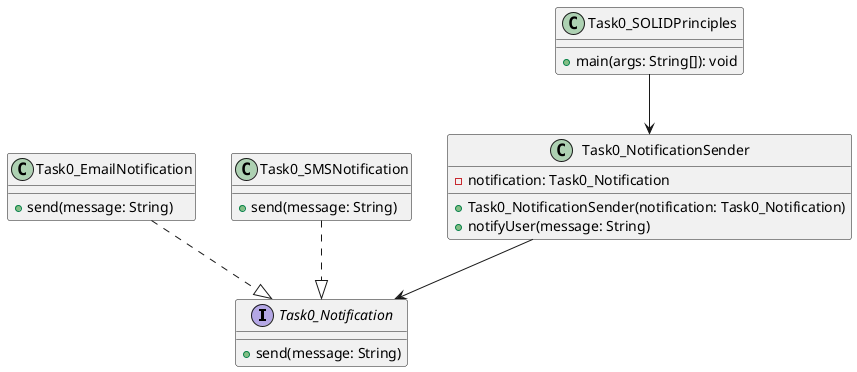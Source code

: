 @startuml

interface Task0_Notification {
    + send(message: String)
}

class Task0_EmailNotification {
    + send(message: String)
}

class Task0_SMSNotification {
    + send(message: String)
}

class Task0_NotificationSender {
    - notification: Task0_Notification
    + Task0_NotificationSender(notification: Task0_Notification)
    + notifyUser(message: String)
}

class Task0_SOLIDPrinciples {
    + main(args: String[]): void
}

Task0_EmailNotification ..|> Task0_Notification
Task0_SMSNotification ..|> Task0_Notification
Task0_NotificationSender --> Task0_Notification
Task0_SOLIDPrinciples --> Task0_NotificationSender

@enduml